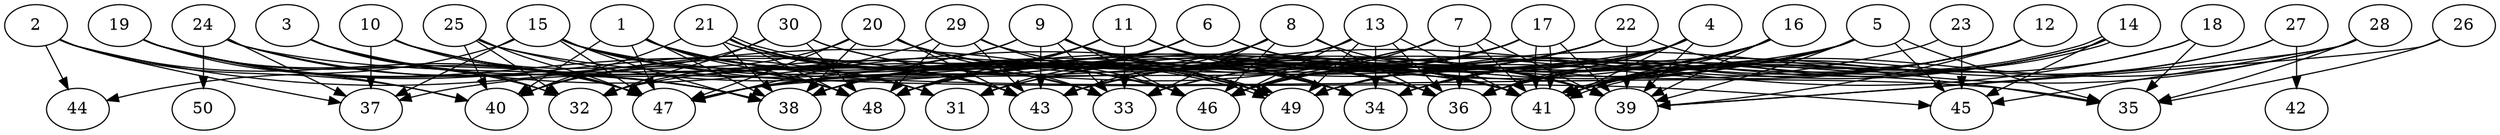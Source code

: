 // DAG automatically generated by daggen at Thu Oct  3 14:07:56 2019
// ./daggen --dot -n 50 --ccr 0.5 --fat 0.9 --regular 0.7 --density 0.7 --mindata 5242880 --maxdata 52428800 
digraph G {
  1 [size="39247872", alpha="0.13", expect_size="19623936"] 
  1 -> 31 [size ="19623936"]
  1 -> 36 [size ="19623936"]
  1 -> 38 [size ="19623936"]
  1 -> 40 [size ="19623936"]
  1 -> 43 [size ="19623936"]
  1 -> 46 [size ="19623936"]
  1 -> 47 [size ="19623936"]
  1 -> 48 [size ="19623936"]
  1 -> 49 [size ="19623936"]
  2 [size="59250688", alpha="0.12", expect_size="29625344"] 
  2 -> 37 [size ="29625344"]
  2 -> 40 [size ="29625344"]
  2 -> 44 [size ="29625344"]
  2 -> 46 [size ="29625344"]
  2 -> 47 [size ="29625344"]
  3 [size="27598848", alpha="0.14", expect_size="13799424"] 
  3 -> 32 [size ="13799424"]
  3 -> 34 [size ="13799424"]
  3 -> 38 [size ="13799424"]
  3 -> 47 [size ="13799424"]
  4 [size="21168128", alpha="0.09", expect_size="10584064"] 
  4 -> 34 [size ="10584064"]
  4 -> 36 [size ="10584064"]
  4 -> 39 [size ="10584064"]
  4 -> 41 [size ="10584064"]
  4 -> 43 [size ="10584064"]
  4 -> 46 [size ="10584064"]
  4 -> 47 [size ="10584064"]
  4 -> 49 [size ="10584064"]
  5 [size="65511424", alpha="0.02", expect_size="32755712"] 
  5 -> 31 [size ="32755712"]
  5 -> 32 [size ="32755712"]
  5 -> 34 [size ="32755712"]
  5 -> 35 [size ="32755712"]
  5 -> 39 [size ="32755712"]
  5 -> 41 [size ="32755712"]
  5 -> 43 [size ="32755712"]
  5 -> 45 [size ="32755712"]
  5 -> 48 [size ="32755712"]
  5 -> 49 [size ="32755712"]
  6 [size="55844864", alpha="0.00", expect_size="27922432"] 
  6 -> 31 [size ="27922432"]
  6 -> 39 [size ="27922432"]
  6 -> 41 [size ="27922432"]
  6 -> 47 [size ="27922432"]
  6 -> 48 [size ="27922432"]
  7 [size="60827648", alpha="0.16", expect_size="30413824"] 
  7 -> 36 [size ="30413824"]
  7 -> 38 [size ="30413824"]
  7 -> 39 [size ="30413824"]
  7 -> 41 [size ="30413824"]
  7 -> 46 [size ="30413824"]
  7 -> 47 [size ="30413824"]
  8 [size="84914176", alpha="0.08", expect_size="42457088"] 
  8 -> 33 [size ="42457088"]
  8 -> 36 [size ="42457088"]
  8 -> 38 [size ="42457088"]
  8 -> 39 [size ="42457088"]
  8 -> 43 [size ="42457088"]
  8 -> 46 [size ="42457088"]
  9 [size="91447296", alpha="0.12", expect_size="45723648"] 
  9 -> 32 [size ="45723648"]
  9 -> 33 [size ="45723648"]
  9 -> 34 [size ="45723648"]
  9 -> 37 [size ="45723648"]
  9 -> 39 [size ="45723648"]
  9 -> 43 [size ="45723648"]
  9 -> 46 [size ="45723648"]
  9 -> 49 [size ="45723648"]
  10 [size="74469376", alpha="0.20", expect_size="37234688"] 
  10 -> 33 [size ="37234688"]
  10 -> 37 [size ="37234688"]
  10 -> 46 [size ="37234688"]
  10 -> 47 [size ="37234688"]
  10 -> 48 [size ="37234688"]
  11 [size="49946624", alpha="0.12", expect_size="24973312"] 
  11 -> 33 [size ="24973312"]
  11 -> 34 [size ="24973312"]
  11 -> 36 [size ="24973312"]
  11 -> 38 [size ="24973312"]
  11 -> 41 [size ="24973312"]
  11 -> 47 [size ="24973312"]
  11 -> 48 [size ="24973312"]
  12 [size="18159616", alpha="0.03", expect_size="9079808"] 
  12 -> 33 [size ="9079808"]
  12 -> 34 [size ="9079808"]
  12 -> 39 [size ="9079808"]
  12 -> 41 [size ="9079808"]
  12 -> 46 [size ="9079808"]
  12 -> 49 [size ="9079808"]
  13 [size="74926080", alpha="0.18", expect_size="37463040"] 
  13 -> 34 [size ="37463040"]
  13 -> 36 [size ="37463040"]
  13 -> 38 [size ="37463040"]
  13 -> 41 [size ="37463040"]
  13 -> 46 [size ="37463040"]
  13 -> 48 [size ="37463040"]
  13 -> 49 [size ="37463040"]
  14 [size="45254656", alpha="0.06", expect_size="22627328"] 
  14 -> 34 [size ="22627328"]
  14 -> 36 [size ="22627328"]
  14 -> 41 [size ="22627328"]
  14 -> 41 [size ="22627328"]
  14 -> 45 [size ="22627328"]
  14 -> 46 [size ="22627328"]
  14 -> 49 [size ="22627328"]
  15 [size="86446080", alpha="0.10", expect_size="43223040"] 
  15 -> 35 [size ="43223040"]
  15 -> 37 [size ="43223040"]
  15 -> 38 [size ="43223040"]
  15 -> 41 [size ="43223040"]
  15 -> 43 [size ="43223040"]
  15 -> 44 [size ="43223040"]
  15 -> 47 [size ="43223040"]
  15 -> 48 [size ="43223040"]
  15 -> 49 [size ="43223040"]
  16 [size="94662656", alpha="0.08", expect_size="47331328"] 
  16 -> 33 [size ="47331328"]
  16 -> 36 [size ="47331328"]
  16 -> 39 [size ="47331328"]
  16 -> 41 [size ="47331328"]
  16 -> 46 [size ="47331328"]
  16 -> 48 [size ="47331328"]
  17 [size="96323584", alpha="0.01", expect_size="48161792"] 
  17 -> 38 [size ="48161792"]
  17 -> 39 [size ="48161792"]
  17 -> 41 [size ="48161792"]
  17 -> 41 [size ="48161792"]
  17 -> 43 [size ="48161792"]
  17 -> 46 [size ="48161792"]
  17 -> 48 [size ="48161792"]
  18 [size="76001280", alpha="0.07", expect_size="38000640"] 
  18 -> 35 [size ="38000640"]
  18 -> 41 [size ="38000640"]
  18 -> 43 [size ="38000640"]
  19 [size="19904512", alpha="0.01", expect_size="9952256"] 
  19 -> 31 [size ="9952256"]
  19 -> 32 [size ="9952256"]
  19 -> 38 [size ="9952256"]
  19 -> 40 [size ="9952256"]
  19 -> 43 [size ="9952256"]
  19 -> 47 [size ="9952256"]
  20 [size="75526144", alpha="0.05", expect_size="37763072"] 
  20 -> 33 [size ="37763072"]
  20 -> 34 [size ="37763072"]
  20 -> 38 [size ="37763072"]
  20 -> 40 [size ="37763072"]
  20 -> 41 [size ="37763072"]
  20 -> 43 [size ="37763072"]
  20 -> 47 [size ="37763072"]
  20 -> 49 [size ="37763072"]
  21 [size="74199040", alpha="0.15", expect_size="37099520"] 
  21 -> 33 [size ="37099520"]
  21 -> 38 [size ="37099520"]
  21 -> 40 [size ="37099520"]
  21 -> 43 [size ="37099520"]
  21 -> 46 [size ="37099520"]
  21 -> 48 [size ="37099520"]
  21 -> 49 [size ="37099520"]
  21 -> 49 [size ="37099520"]
  22 [size="38160384", alpha="0.16", expect_size="19080192"] 
  22 -> 31 [size ="19080192"]
  22 -> 35 [size ="19080192"]
  22 -> 38 [size ="19080192"]
  22 -> 39 [size ="19080192"]
  22 -> 43 [size ="19080192"]
  22 -> 46 [size ="19080192"]
  23 [size="54579200", alpha="0.00", expect_size="27289600"] 
  23 -> 43 [size ="27289600"]
  23 -> 45 [size ="27289600"]
  24 [size="44122112", alpha="0.07", expect_size="22061056"] 
  24 -> 37 [size ="22061056"]
  24 -> 38 [size ="22061056"]
  24 -> 41 [size ="22061056"]
  24 -> 43 [size ="22061056"]
  24 -> 50 [size ="22061056"]
  25 [size="73148416", alpha="0.05", expect_size="36574208"] 
  25 -> 32 [size ="36574208"]
  25 -> 36 [size ="36574208"]
  25 -> 40 [size ="36574208"]
  25 -> 45 [size ="36574208"]
  25 -> 47 [size ="36574208"]
  26 [size="27357184", alpha="0.13", expect_size="13678592"] 
  26 -> 35 [size ="13678592"]
  26 -> 39 [size ="13678592"]
  27 [size="64634880", alpha="0.11", expect_size="32317440"] 
  27 -> 36 [size ="32317440"]
  27 -> 41 [size ="32317440"]
  27 -> 42 [size ="32317440"]
  28 [size="69844992", alpha="0.05", expect_size="34922496"] 
  28 -> 35 [size ="34922496"]
  28 -> 39 [size ="34922496"]
  28 -> 41 [size ="34922496"]
  28 -> 45 [size ="34922496"]
  28 -> 49 [size ="34922496"]
  29 [size="103550976", alpha="0.17", expect_size="51775488"] 
  29 -> 41 [size ="51775488"]
  29 -> 43 [size ="51775488"]
  29 -> 46 [size ="51775488"]
  29 -> 47 [size ="51775488"]
  29 -> 48 [size ="51775488"]
  30 [size="12957696", alpha="0.02", expect_size="6478848"] 
  30 -> 32 [size ="6478848"]
  30 -> 39 [size ="6478848"]
  30 -> 40 [size ="6478848"]
  30 -> 41 [size ="6478848"]
  30 -> 48 [size ="6478848"]
  31 [size="36476928", alpha="0.15", expect_size="18238464"] 
  32 [size="14129152", alpha="0.10", expect_size="7064576"] 
  33 [size="89053184", alpha="0.18", expect_size="44526592"] 
  34 [size="89616384", alpha="0.14", expect_size="44808192"] 
  35 [size="26507264", alpha="0.06", expect_size="13253632"] 
  36 [size="49119232", alpha="0.16", expect_size="24559616"] 
  37 [size="14073856", alpha="0.04", expect_size="7036928"] 
  38 [size="66080768", alpha="0.06", expect_size="33040384"] 
  39 [size="90828800", alpha="0.10", expect_size="45414400"] 
  40 [size="74907648", alpha="0.08", expect_size="37453824"] 
  41 [size="82300928", alpha="0.19", expect_size="41150464"] 
  42 [size="58097664", alpha="0.16", expect_size="29048832"] 
  43 [size="104347648", alpha="0.03", expect_size="52173824"] 
  44 [size="96747520", alpha="0.17", expect_size="48373760"] 
  45 [size="70066176", alpha="0.03", expect_size="35033088"] 
  46 [size="100268032", alpha="0.14", expect_size="50134016"] 
  47 [size="82784256", alpha="0.16", expect_size="41392128"] 
  48 [size="103456768", alpha="0.10", expect_size="51728384"] 
  49 [size="39057408", alpha="0.04", expect_size="19528704"] 
  50 [size="87746560", alpha="0.19", expect_size="43873280"] 
}
